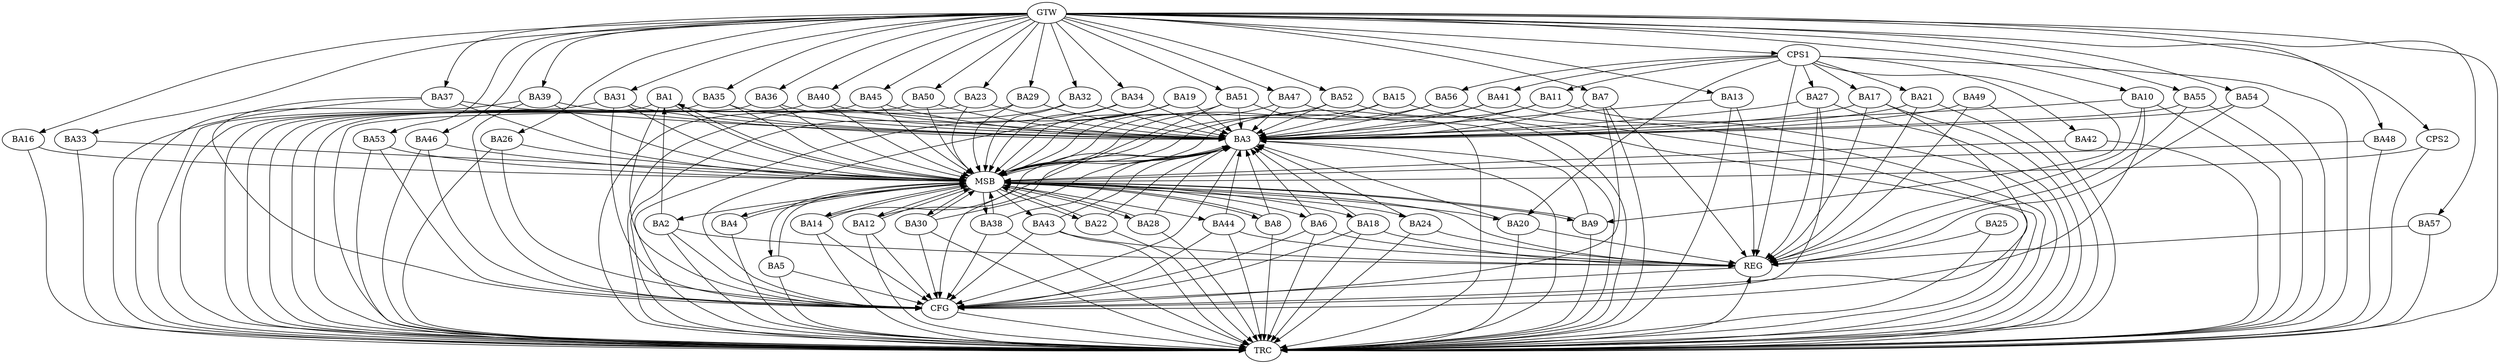 strict digraph G {
  BA1 [ label="BA1" ];
  BA2 [ label="BA2" ];
  BA3 [ label="BA3" ];
  BA4 [ label="BA4" ];
  BA5 [ label="BA5" ];
  BA6 [ label="BA6" ];
  BA7 [ label="BA7" ];
  BA8 [ label="BA8" ];
  BA9 [ label="BA9" ];
  BA10 [ label="BA10" ];
  BA11 [ label="BA11" ];
  BA12 [ label="BA12" ];
  BA13 [ label="BA13" ];
  BA14 [ label="BA14" ];
  BA15 [ label="BA15" ];
  BA16 [ label="BA16" ];
  BA17 [ label="BA17" ];
  BA18 [ label="BA18" ];
  BA19 [ label="BA19" ];
  BA20 [ label="BA20" ];
  BA21 [ label="BA21" ];
  BA22 [ label="BA22" ];
  BA23 [ label="BA23" ];
  BA24 [ label="BA24" ];
  BA25 [ label="BA25" ];
  BA26 [ label="BA26" ];
  BA27 [ label="BA27" ];
  BA28 [ label="BA28" ];
  BA29 [ label="BA29" ];
  BA30 [ label="BA30" ];
  BA31 [ label="BA31" ];
  BA32 [ label="BA32" ];
  BA33 [ label="BA33" ];
  BA34 [ label="BA34" ];
  BA35 [ label="BA35" ];
  BA36 [ label="BA36" ];
  BA37 [ label="BA37" ];
  BA38 [ label="BA38" ];
  BA39 [ label="BA39" ];
  BA40 [ label="BA40" ];
  BA41 [ label="BA41" ];
  BA42 [ label="BA42" ];
  BA43 [ label="BA43" ];
  BA44 [ label="BA44" ];
  BA45 [ label="BA45" ];
  BA46 [ label="BA46" ];
  BA47 [ label="BA47" ];
  BA48 [ label="BA48" ];
  BA49 [ label="BA49" ];
  BA50 [ label="BA50" ];
  BA51 [ label="BA51" ];
  BA52 [ label="BA52" ];
  BA53 [ label="BA53" ];
  BA54 [ label="BA54" ];
  BA55 [ label="BA55" ];
  BA56 [ label="BA56" ];
  BA57 [ label="BA57" ];
  CPS1 [ label="CPS1" ];
  CPS2 [ label="CPS2" ];
  GTW [ label="GTW" ];
  REG [ label="REG" ];
  MSB [ label="MSB" ];
  CFG [ label="CFG" ];
  TRC [ label="TRC" ];
  BA2 -> BA1;
  BA10 -> BA3;
  BA17 -> BA3;
  BA20 -> BA3;
  BA43 -> BA3;
  BA54 -> BA3;
  CPS1 -> BA21;
  CPS1 -> BA17;
  CPS1 -> BA27;
  CPS1 -> BA20;
  CPS1 -> BA41;
  CPS1 -> BA9;
  CPS1 -> BA11;
  CPS1 -> BA42;
  CPS1 -> BA56;
  GTW -> BA7;
  GTW -> BA10;
  GTW -> BA13;
  GTW -> BA16;
  GTW -> BA23;
  GTW -> BA26;
  GTW -> BA29;
  GTW -> BA31;
  GTW -> BA32;
  GTW -> BA33;
  GTW -> BA34;
  GTW -> BA35;
  GTW -> BA36;
  GTW -> BA37;
  GTW -> BA39;
  GTW -> BA40;
  GTW -> BA45;
  GTW -> BA46;
  GTW -> BA47;
  GTW -> BA48;
  GTW -> BA50;
  GTW -> BA51;
  GTW -> BA52;
  GTW -> BA53;
  GTW -> BA54;
  GTW -> BA55;
  GTW -> BA57;
  GTW -> CPS1;
  GTW -> CPS2;
  BA2 -> REG;
  BA6 -> REG;
  BA7 -> REG;
  BA10 -> REG;
  BA13 -> REG;
  BA17 -> REG;
  BA18 -> REG;
  BA20 -> REG;
  BA21 -> REG;
  BA24 -> REG;
  BA25 -> REG;
  BA27 -> REG;
  BA43 -> REG;
  BA44 -> REG;
  BA49 -> REG;
  BA54 -> REG;
  BA55 -> REG;
  BA57 -> REG;
  CPS1 -> REG;
  BA1 -> MSB;
  MSB -> BA2;
  MSB -> REG;
  BA3 -> MSB;
  MSB -> BA1;
  BA4 -> MSB;
  BA5 -> MSB;
  MSB -> BA3;
  BA8 -> MSB;
  MSB -> BA6;
  BA9 -> MSB;
  BA11 -> MSB;
  BA12 -> MSB;
  BA14 -> MSB;
  BA15 -> MSB;
  MSB -> BA14;
  BA16 -> MSB;
  BA19 -> MSB;
  BA22 -> MSB;
  MSB -> BA12;
  BA23 -> MSB;
  MSB -> BA4;
  BA26 -> MSB;
  MSB -> BA18;
  BA28 -> MSB;
  MSB -> BA22;
  BA29 -> MSB;
  BA30 -> MSB;
  MSB -> BA24;
  BA31 -> MSB;
  MSB -> BA5;
  BA32 -> MSB;
  MSB -> BA30;
  BA33 -> MSB;
  MSB -> BA20;
  BA34 -> MSB;
  BA35 -> MSB;
  BA36 -> MSB;
  MSB -> BA9;
  BA37 -> MSB;
  BA38 -> MSB;
  MSB -> BA8;
  BA39 -> MSB;
  BA40 -> MSB;
  BA41 -> MSB;
  BA42 -> MSB;
  BA45 -> MSB;
  BA46 -> MSB;
  BA47 -> MSB;
  MSB -> BA38;
  BA48 -> MSB;
  MSB -> BA28;
  BA50 -> MSB;
  BA51 -> MSB;
  BA52 -> MSB;
  MSB -> BA43;
  BA53 -> MSB;
  MSB -> BA44;
  BA56 -> MSB;
  CPS2 -> MSB;
  BA14 -> CFG;
  BA26 -> CFG;
  BA17 -> CFG;
  BA37 -> CFG;
  BA44 -> CFG;
  BA12 -> CFG;
  BA7 -> CFG;
  BA2 -> CFG;
  BA1 -> CFG;
  BA51 -> CFG;
  BA46 -> CFG;
  BA27 -> CFG;
  BA5 -> CFG;
  BA38 -> CFG;
  BA3 -> CFG;
  BA10 -> CFG;
  BA6 -> CFG;
  BA39 -> CFG;
  BA31 -> CFG;
  BA18 -> CFG;
  BA30 -> CFG;
  BA53 -> CFG;
  BA43 -> CFG;
  BA19 -> CFG;
  REG -> CFG;
  BA1 -> TRC;
  BA2 -> TRC;
  BA3 -> TRC;
  BA4 -> TRC;
  BA5 -> TRC;
  BA6 -> TRC;
  BA7 -> TRC;
  BA8 -> TRC;
  BA9 -> TRC;
  BA10 -> TRC;
  BA11 -> TRC;
  BA12 -> TRC;
  BA13 -> TRC;
  BA14 -> TRC;
  BA15 -> TRC;
  BA16 -> TRC;
  BA17 -> TRC;
  BA18 -> TRC;
  BA19 -> TRC;
  BA20 -> TRC;
  BA21 -> TRC;
  BA22 -> TRC;
  BA23 -> TRC;
  BA24 -> TRC;
  BA25 -> TRC;
  BA26 -> TRC;
  BA27 -> TRC;
  BA28 -> TRC;
  BA29 -> TRC;
  BA30 -> TRC;
  BA31 -> TRC;
  BA32 -> TRC;
  BA33 -> TRC;
  BA34 -> TRC;
  BA35 -> TRC;
  BA36 -> TRC;
  BA37 -> TRC;
  BA38 -> TRC;
  BA39 -> TRC;
  BA40 -> TRC;
  BA41 -> TRC;
  BA42 -> TRC;
  BA43 -> TRC;
  BA44 -> TRC;
  BA45 -> TRC;
  BA46 -> TRC;
  BA47 -> TRC;
  BA48 -> TRC;
  BA49 -> TRC;
  BA50 -> TRC;
  BA51 -> TRC;
  BA52 -> TRC;
  BA53 -> TRC;
  BA54 -> TRC;
  BA55 -> TRC;
  BA56 -> TRC;
  BA57 -> TRC;
  CPS1 -> TRC;
  CPS2 -> TRC;
  GTW -> TRC;
  CFG -> TRC;
  TRC -> REG;
  BA9 -> BA3;
  BA56 -> BA3;
  BA49 -> BA3;
  BA13 -> BA3;
  BA11 -> BA3;
  BA23 -> BA3;
  BA32 -> BA3;
  BA47 -> BA3;
  BA50 -> BA3;
  BA22 -> BA3;
  BA44 -> BA3;
  BA36 -> BA3;
  BA15 -> BA3;
  BA14 -> BA3;
  BA27 -> BA3;
  BA21 -> BA3;
  BA31 -> BA3;
  BA30 -> BA3;
  BA24 -> BA3;
  BA38 -> BA3;
  BA45 -> BA3;
  BA41 -> BA3;
  BA12 -> BA3;
  BA18 -> BA3;
  BA35 -> BA3;
  BA29 -> BA3;
  BA34 -> BA3;
  BA40 -> BA3;
  BA19 -> BA3;
  BA39 -> BA3;
  BA8 -> BA3;
  BA51 -> BA3;
  BA28 -> BA3;
  BA52 -> BA3;
  BA1 -> BA3;
  BA37 -> BA3;
  BA6 -> BA3;
  BA55 -> BA3;
  BA7 -> BA3;
}
